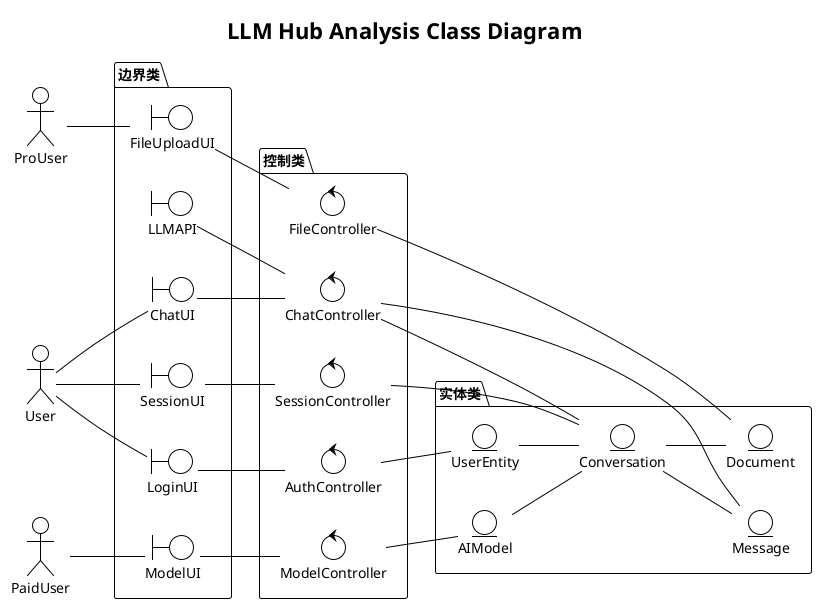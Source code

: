 @startuml class
!theme plain
skinparam defaultFontName "Microsoft YaHei,SimHei,Arial Unicode MS,sans-serif"
title LLM Hub Analysis Class Diagram

left to right direction

actor User
actor ProUser  
actor PaidUser

together {
    package "边界类" {
        boundary LoginUI
        boundary ChatUI  
        boundary FileUploadUI
        boundary SessionUI
        boundary ModelUI
        boundary LLMAPI
    }

    package "控制类" {
        control AuthController
        control ChatController
        control FileController  
        control SessionController
        control ModelController
    }

    package "实体类" {
        entity UserEntity
        entity Conversation
        entity Message
        entity Document
        entity AIModel
    }
}

User -- LoginUI
User -- ChatUI
User -- SessionUI

ProUser -- FileUploadUI
PaidUser -- ModelUI

LoginUI -- AuthController
ChatUI -- ChatController
FileUploadUI -- FileController
SessionUI -- SessionController
ModelUI -- ModelController
ChatController -- LLMAPI

AuthController -- UserEntity
ChatController -- Conversation
ChatController -- Message
FileController -- Document
SessionController -- Conversation
ModelController -- AIModel

UserEntity -- Conversation
Conversation -- Message
Conversation -- Document
AIModel -- Conversation

@enduml 